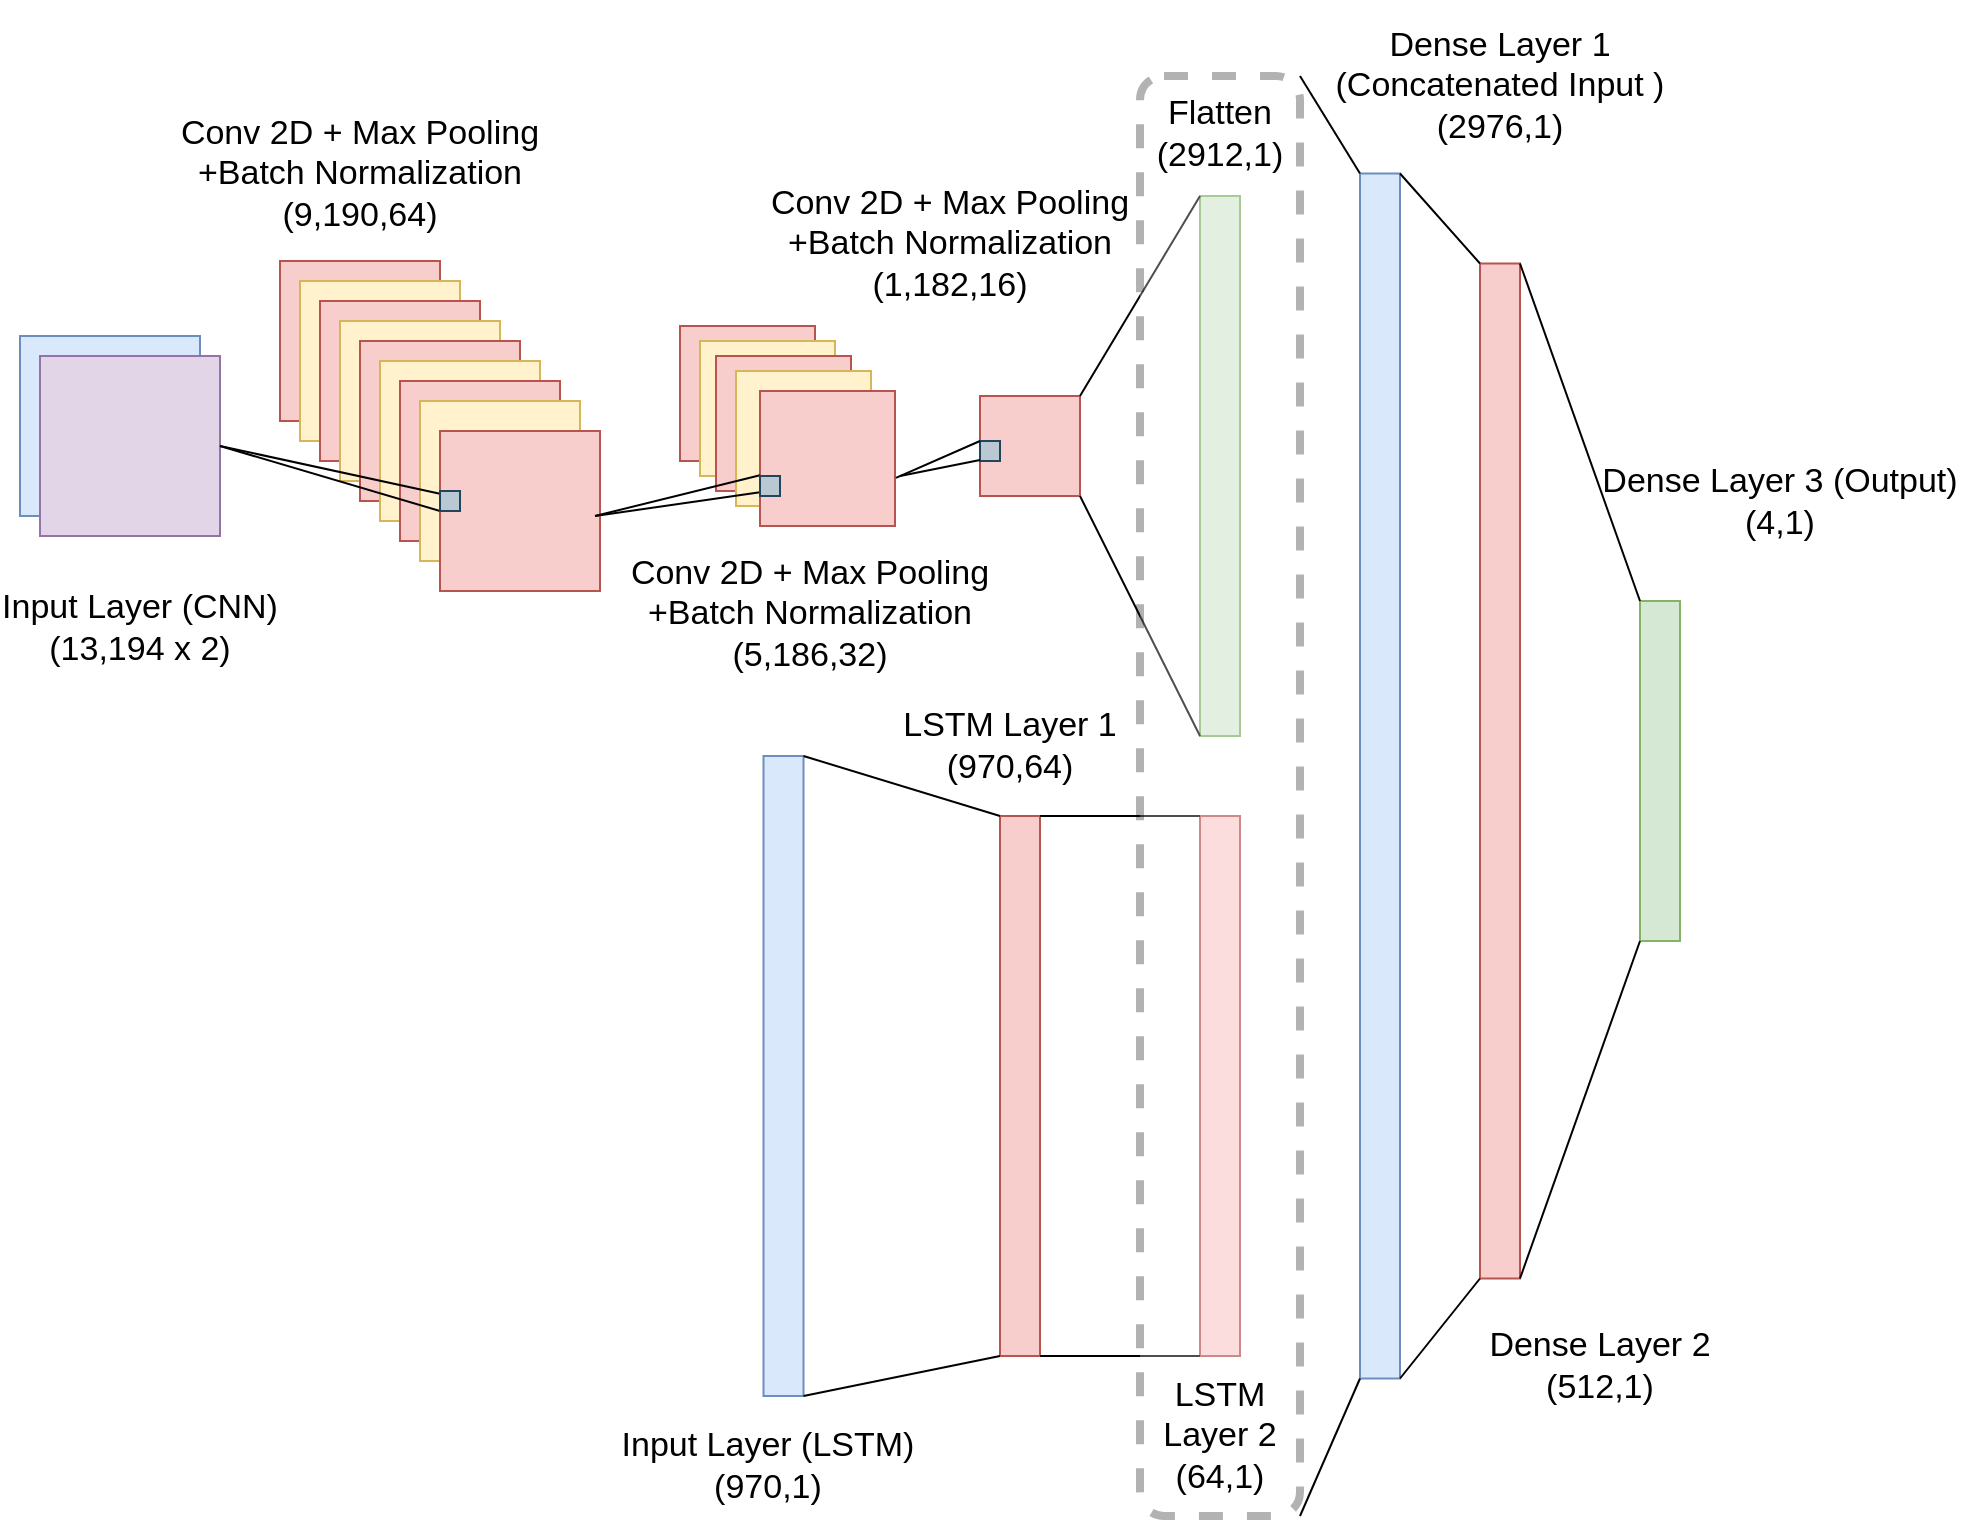 <mxfile compressed="false" version="14.8.6" type="github"><diagram id="HRz2BaVfYzM14FI6Cr06" name="Page-1"><mxGraphModel dx="2031" dy="2214" grid="1" gridSize="10" guides="1" tooltips="1" connect="1" arrows="1" fold="1" page="1" pageScale="1" pageWidth="850" pageHeight="1100" math="0" shadow="0"><root><mxCell id="0"/><mxCell id="1" parent="0"/><mxCell id="ROyDRAQvj7djIwxt4Fbn-3" value="" style="whiteSpace=wrap;html=1;aspect=fixed;fillColor=#dae8fc;strokeColor=#6c8ebf;" parent="1" vertex="1"><mxGeometry x="10" y="100" width="90" height="90" as="geometry"/></mxCell><mxCell id="ROyDRAQvj7djIwxt4Fbn-4" value="" style="whiteSpace=wrap;html=1;aspect=fixed;fillColor=#e1d5e7;strokeColor=#9673a6;" parent="1" vertex="1"><mxGeometry x="20" y="110" width="90" height="90" as="geometry"/></mxCell><mxCell id="ROyDRAQvj7djIwxt4Fbn-5" value="" style="rounded=0;whiteSpace=wrap;html=1;fillColor=#f8cecc;strokeColor=#b85450;" parent="1" vertex="1"><mxGeometry x="500" y="340" width="20" height="270" as="geometry"/></mxCell><mxCell id="ROyDRAQvj7djIwxt4Fbn-7" value="" style="whiteSpace=wrap;html=1;aspect=fixed;fillColor=#f8cecc;strokeColor=#b85450;" parent="1" vertex="1"><mxGeometry x="140" y="62.5" width="80" height="80" as="geometry"/></mxCell><mxCell id="ROyDRAQvj7djIwxt4Fbn-8" value="" style="whiteSpace=wrap;html=1;aspect=fixed;fillColor=#fff2cc;strokeColor=#d6b656;" parent="1" vertex="1"><mxGeometry x="150" y="72.5" width="80" height="80" as="geometry"/></mxCell><mxCell id="ROyDRAQvj7djIwxt4Fbn-9" value="" style="whiteSpace=wrap;html=1;aspect=fixed;fillColor=#f8cecc;strokeColor=#b85450;" parent="1" vertex="1"><mxGeometry x="160" y="82.5" width="80" height="80" as="geometry"/></mxCell><mxCell id="ROyDRAQvj7djIwxt4Fbn-10" value="" style="whiteSpace=wrap;html=1;aspect=fixed;fillColor=#fff2cc;strokeColor=#d6b656;" parent="1" vertex="1"><mxGeometry x="170" y="92.5" width="80" height="80" as="geometry"/></mxCell><mxCell id="ROyDRAQvj7djIwxt4Fbn-11" value="" style="whiteSpace=wrap;html=1;aspect=fixed;fillColor=#f8cecc;strokeColor=#b85450;" parent="1" vertex="1"><mxGeometry x="180" y="102.5" width="80" height="80" as="geometry"/></mxCell><mxCell id="ROyDRAQvj7djIwxt4Fbn-12" value="" style="whiteSpace=wrap;html=1;aspect=fixed;fillColor=#fff2cc;strokeColor=#d6b656;" parent="1" vertex="1"><mxGeometry x="190" y="112.5" width="80" height="80" as="geometry"/></mxCell><mxCell id="ROyDRAQvj7djIwxt4Fbn-13" value="" style="whiteSpace=wrap;html=1;aspect=fixed;fillColor=#f8cecc;strokeColor=#b85450;" parent="1" vertex="1"><mxGeometry x="200" y="122.5" width="80" height="80" as="geometry"/></mxCell><mxCell id="ROyDRAQvj7djIwxt4Fbn-14" value="" style="whiteSpace=wrap;html=1;aspect=fixed;fillColor=#fff2cc;strokeColor=#d6b656;" parent="1" vertex="1"><mxGeometry x="210" y="132.5" width="80" height="80" as="geometry"/></mxCell><mxCell id="ROyDRAQvj7djIwxt4Fbn-15" value="" style="whiteSpace=wrap;html=1;aspect=fixed;fillColor=#f8cecc;strokeColor=#b85450;" parent="1" vertex="1"><mxGeometry x="220" y="147.5" width="80" height="80" as="geometry"/></mxCell><mxCell id="ROyDRAQvj7djIwxt4Fbn-27" value="" style="whiteSpace=wrap;html=1;aspect=fixed;fillColor=#f8cecc;strokeColor=#b85450;" parent="1" vertex="1"><mxGeometry x="490" y="130" width="50" height="50" as="geometry"/></mxCell><mxCell id="ROyDRAQvj7djIwxt4Fbn-30" value="" style="whiteSpace=wrap;html=1;aspect=fixed;fillColor=#f8cecc;strokeColor=#b85450;" parent="1" vertex="1"><mxGeometry x="340" y="95" width="67.5" height="67.5" as="geometry"/></mxCell><mxCell id="ROyDRAQvj7djIwxt4Fbn-31" value="" style="whiteSpace=wrap;html=1;aspect=fixed;fillColor=#fff2cc;strokeColor=#d6b656;" parent="1" vertex="1"><mxGeometry x="350" y="102.5" width="67.5" height="67.5" as="geometry"/></mxCell><mxCell id="ROyDRAQvj7djIwxt4Fbn-32" value="" style="whiteSpace=wrap;html=1;aspect=fixed;fillColor=#f8cecc;strokeColor=#b85450;" parent="1" vertex="1"><mxGeometry x="358" y="110" width="67.5" height="67.5" as="geometry"/></mxCell><mxCell id="ROyDRAQvj7djIwxt4Fbn-33" value="" style="whiteSpace=wrap;html=1;aspect=fixed;fillColor=#fff2cc;strokeColor=#d6b656;" parent="1" vertex="1"><mxGeometry x="368" y="117.5" width="67.5" height="67.5" as="geometry"/></mxCell><mxCell id="ROyDRAQvj7djIwxt4Fbn-37" value="" style="whiteSpace=wrap;html=1;aspect=fixed;fillColor=#f8cecc;strokeColor=#b85450;" parent="1" vertex="1"><mxGeometry x="380" y="127.5" width="67.5" height="67.5" as="geometry"/></mxCell><mxCell id="ROyDRAQvj7djIwxt4Fbn-39" value="" style="rounded=0;whiteSpace=wrap;html=1;fillColor=#d5e8d4;strokeColor=#82b366;" parent="1" vertex="1"><mxGeometry x="600" y="30" width="20" height="270" as="geometry"/></mxCell><mxCell id="ROyDRAQvj7djIwxt4Fbn-40" value="" style="rounded=0;whiteSpace=wrap;html=1;fillColor=#dae8fc;strokeColor=#6c8ebf;" parent="1" vertex="1"><mxGeometry x="381.75" y="310" width="20" height="320" as="geometry"/></mxCell><mxCell id="ROyDRAQvj7djIwxt4Fbn-41" value="" style="rounded=0;whiteSpace=wrap;html=1;fillColor=#f8cecc;strokeColor=#b85450;" parent="1" vertex="1"><mxGeometry x="600" y="340" width="20" height="270" as="geometry"/></mxCell><mxCell id="ROyDRAQvj7djIwxt4Fbn-42" value="" style="rounded=0;whiteSpace=wrap;html=1;fillColor=#dae8fc;strokeColor=#6c8ebf;" parent="1" vertex="1"><mxGeometry x="680" y="18.75" width="20" height="602.5" as="geometry"/></mxCell><mxCell id="ROyDRAQvj7djIwxt4Fbn-43" value="" style="rounded=0;whiteSpace=wrap;html=1;fillColor=#f8cecc;strokeColor=#b85450;" parent="1" vertex="1"><mxGeometry x="740" y="63.75" width="20" height="507.5" as="geometry"/></mxCell><mxCell id="ROyDRAQvj7djIwxt4Fbn-46" value="" style="rounded=0;whiteSpace=wrap;html=1;fillColor=#d5e8d4;strokeColor=#82b366;" parent="1" vertex="1"><mxGeometry x="820" y="232.5" width="20" height="170" as="geometry"/></mxCell><mxCell id="ROyDRAQvj7djIwxt4Fbn-50" value="" style="endArrow=none;html=1;entryX=1;entryY=0.5;entryDx=0;entryDy=0;" parent="1" source="ROyDRAQvj7djIwxt4Fbn-15" target="ROyDRAQvj7djIwxt4Fbn-4" edge="1"><mxGeometry width="50" height="50" relative="1" as="geometry"><mxPoint x="410" y="370" as="sourcePoint"/><mxPoint x="450" y="340" as="targetPoint"/></mxGeometry></mxCell><mxCell id="ROyDRAQvj7djIwxt4Fbn-51" value="" style="endArrow=none;html=1;entryX=1;entryY=0.5;entryDx=0;entryDy=0;exitX=0;exitY=0.5;exitDx=0;exitDy=0;" parent="1" source="ROyDRAQvj7djIwxt4Fbn-15" target="ROyDRAQvj7djIwxt4Fbn-4" edge="1"><mxGeometry width="50" height="50" relative="1" as="geometry"><mxPoint x="220" y="310" as="sourcePoint"/><mxPoint x="110" y="290" as="targetPoint"/></mxGeometry></mxCell><mxCell id="ROyDRAQvj7djIwxt4Fbn-52" value="" style="whiteSpace=wrap;html=1;aspect=fixed;fillColor=#bac8d3;strokeColor=#23445d;" parent="1" vertex="1"><mxGeometry x="220" y="177.5" width="10" height="10" as="geometry"/></mxCell><mxCell id="ROyDRAQvj7djIwxt4Fbn-53" value="" style="endArrow=none;html=1;entryX=1;entryY=0.5;entryDx=0;entryDy=0;" parent="1" source="ROyDRAQvj7djIwxt4Fbn-37" edge="1"><mxGeometry width="50" height="50" relative="1" as="geometry"><mxPoint x="407.5" y="213.833" as="sourcePoint"/><mxPoint x="297.5" y="190" as="targetPoint"/></mxGeometry></mxCell><mxCell id="ROyDRAQvj7djIwxt4Fbn-54" value="" style="endArrow=none;html=1;entryX=1;entryY=0.5;entryDx=0;entryDy=0;exitX=0;exitY=0.75;exitDx=0;exitDy=0;" parent="1" source="ROyDRAQvj7djIwxt4Fbn-37" edge="1"><mxGeometry width="50" height="50" relative="1" as="geometry"><mxPoint x="407.5" y="213.833" as="sourcePoint"/><mxPoint x="297.5" y="190" as="targetPoint"/></mxGeometry></mxCell><mxCell id="ROyDRAQvj7djIwxt4Fbn-55" value="" style="whiteSpace=wrap;html=1;aspect=fixed;fillColor=#bac8d3;strokeColor=#23445d;" parent="1" vertex="1"><mxGeometry x="380" y="170" width="10" height="10" as="geometry"/></mxCell><mxCell id="ROyDRAQvj7djIwxt4Fbn-56" value="" style="whiteSpace=wrap;html=1;aspect=fixed;fillColor=#bac8d3;strokeColor=#23445d;" parent="1" vertex="1"><mxGeometry x="490" y="152.5" width="10" height="10" as="geometry"/></mxCell><mxCell id="ROyDRAQvj7djIwxt4Fbn-57" value="" style="endArrow=none;html=1;exitX=0;exitY=0.64;exitDx=0;exitDy=0;exitPerimeter=0;" parent="1" source="ROyDRAQvj7djIwxt4Fbn-27" edge="1"><mxGeometry width="50" height="50" relative="1" as="geometry"><mxPoint x="200" y="390" as="sourcePoint"/><mxPoint x="450" y="170" as="targetPoint"/></mxGeometry></mxCell><mxCell id="ROyDRAQvj7djIwxt4Fbn-59" value="" style="endArrow=none;html=1;exitX=0;exitY=0;exitDx=0;exitDy=0;entryX=1.007;entryY=0.644;entryDx=0;entryDy=0;entryPerimeter=0;" parent="1" source="ROyDRAQvj7djIwxt4Fbn-56" target="ROyDRAQvj7djIwxt4Fbn-37" edge="1"><mxGeometry width="50" height="50" relative="1" as="geometry"><mxPoint x="510" y="182" as="sourcePoint"/><mxPoint x="470" y="190" as="targetPoint"/></mxGeometry></mxCell><mxCell id="ROyDRAQvj7djIwxt4Fbn-60" value="" style="endArrow=none;html=1;entryX=1;entryY=0;entryDx=0;entryDy=0;exitX=0;exitY=0;exitDx=0;exitDy=0;" parent="1" source="ROyDRAQvj7djIwxt4Fbn-39" target="ROyDRAQvj7djIwxt4Fbn-27" edge="1"><mxGeometry width="50" height="50" relative="1" as="geometry"><mxPoint x="400" y="390" as="sourcePoint"/><mxPoint x="450" y="340" as="targetPoint"/></mxGeometry></mxCell><mxCell id="ROyDRAQvj7djIwxt4Fbn-61" value="" style="endArrow=none;html=1;entryX=1;entryY=1;entryDx=0;entryDy=0;exitX=0;exitY=1;exitDx=0;exitDy=0;" parent="1" source="ROyDRAQvj7djIwxt4Fbn-39" target="ROyDRAQvj7djIwxt4Fbn-27" edge="1"><mxGeometry width="50" height="50" relative="1" as="geometry"><mxPoint x="400" y="390" as="sourcePoint"/><mxPoint x="450" y="340" as="targetPoint"/></mxGeometry></mxCell><mxCell id="ROyDRAQvj7djIwxt4Fbn-62" value="" style="endArrow=none;html=1;exitX=1;exitY=0;exitDx=0;exitDy=0;entryX=0;entryY=0;entryDx=0;entryDy=0;" parent="1" source="ROyDRAQvj7djIwxt4Fbn-40" target="ROyDRAQvj7djIwxt4Fbn-5" edge="1"><mxGeometry width="50" height="50" relative="1" as="geometry"><mxPoint x="400" y="390" as="sourcePoint"/><mxPoint x="450" y="340" as="targetPoint"/></mxGeometry></mxCell><mxCell id="ROyDRAQvj7djIwxt4Fbn-63" value="" style="endArrow=none;html=1;exitX=1;exitY=1;exitDx=0;exitDy=0;entryX=0;entryY=1;entryDx=0;entryDy=0;" parent="1" source="ROyDRAQvj7djIwxt4Fbn-40" target="ROyDRAQvj7djIwxt4Fbn-5" edge="1"><mxGeometry width="50" height="50" relative="1" as="geometry"><mxPoint x="410" y="320" as="sourcePoint"/><mxPoint x="510" y="350.0" as="targetPoint"/></mxGeometry></mxCell><mxCell id="ROyDRAQvj7djIwxt4Fbn-64" value="" style="endArrow=none;html=1;exitX=1;exitY=0;exitDx=0;exitDy=0;entryX=0;entryY=0;entryDx=0;entryDy=0;" parent="1" source="ROyDRAQvj7djIwxt4Fbn-5" target="ROyDRAQvj7djIwxt4Fbn-41" edge="1"><mxGeometry width="50" height="50" relative="1" as="geometry"><mxPoint x="420" y="330" as="sourcePoint"/><mxPoint x="520" y="360.0" as="targetPoint"/></mxGeometry></mxCell><mxCell id="ROyDRAQvj7djIwxt4Fbn-65" value="" style="endArrow=none;html=1;exitX=1;exitY=1;exitDx=0;exitDy=0;entryX=0;entryY=1;entryDx=0;entryDy=0;" parent="1" source="ROyDRAQvj7djIwxt4Fbn-5" target="ROyDRAQvj7djIwxt4Fbn-41" edge="1"><mxGeometry width="50" height="50" relative="1" as="geometry"><mxPoint x="430" y="340" as="sourcePoint"/><mxPoint x="530" y="370.0" as="targetPoint"/></mxGeometry></mxCell><mxCell id="ROyDRAQvj7djIwxt4Fbn-66" value="" style="endArrow=none;html=1;exitX=1;exitY=0;exitDx=0;exitDy=0;entryX=0;entryY=0;entryDx=0;entryDy=0;" parent="1" source="ROyDRAQvj7djIwxt4Fbn-42" target="ROyDRAQvj7djIwxt4Fbn-43" edge="1"><mxGeometry width="50" height="50" relative="1" as="geometry"><mxPoint x="440" y="341.25" as="sourcePoint"/><mxPoint x="540" y="371.25" as="targetPoint"/></mxGeometry></mxCell><mxCell id="ROyDRAQvj7djIwxt4Fbn-67" value="" style="endArrow=none;html=1;exitX=1;exitY=1;exitDx=0;exitDy=0;entryX=0;entryY=1;entryDx=0;entryDy=0;" parent="1" source="ROyDRAQvj7djIwxt4Fbn-42" target="ROyDRAQvj7djIwxt4Fbn-43" edge="1"><mxGeometry width="50" height="50" relative="1" as="geometry"><mxPoint x="450" y="351.25" as="sourcePoint"/><mxPoint x="550" y="381.25" as="targetPoint"/></mxGeometry></mxCell><mxCell id="ROyDRAQvj7djIwxt4Fbn-70" value="" style="endArrow=none;html=1;exitX=1;exitY=1;exitDx=0;exitDy=0;entryX=0;entryY=1;entryDx=0;entryDy=0;" parent="1" source="ROyDRAQvj7djIwxt4Fbn-43" target="ROyDRAQvj7djIwxt4Fbn-46" edge="1"><mxGeometry width="50" height="50" relative="1" as="geometry"><mxPoint x="810" y="541.25" as="sourcePoint"/><mxPoint x="580" y="411.25" as="targetPoint"/></mxGeometry></mxCell><mxCell id="ROyDRAQvj7djIwxt4Fbn-71" value="" style="endArrow=none;html=1;entryX=1;entryY=0;entryDx=0;entryDy=0;exitX=0;exitY=0;exitDx=0;exitDy=0;" parent="1" source="ROyDRAQvj7djIwxt4Fbn-46" target="ROyDRAQvj7djIwxt4Fbn-43" edge="1"><mxGeometry width="50" height="50" relative="1" as="geometry"><mxPoint x="850" y="231.25" as="sourcePoint"/><mxPoint x="812" y="116.102" as="targetPoint"/></mxGeometry></mxCell><mxCell id="ROyDRAQvj7djIwxt4Fbn-109" value="" style="rounded=1;whiteSpace=wrap;html=1;opacity=30;shadow=0;sketch=0;glass=0;dashed=1;strokeWidth=4;" parent="1" vertex="1"><mxGeometry x="570" y="-30" width="80" height="720" as="geometry"/></mxCell><mxCell id="ROyDRAQvj7djIwxt4Fbn-110" value="" style="endArrow=none;html=1;entryX=0;entryY=0;entryDx=0;entryDy=0;exitX=1;exitY=0;exitDx=0;exitDy=0;" parent="1" source="ROyDRAQvj7djIwxt4Fbn-109" target="ROyDRAQvj7djIwxt4Fbn-42" edge="1"><mxGeometry width="50" height="50" relative="1" as="geometry"><mxPoint x="400" y="390" as="sourcePoint"/><mxPoint x="450" y="340" as="targetPoint"/></mxGeometry></mxCell><mxCell id="ROyDRAQvj7djIwxt4Fbn-111" value="" style="endArrow=none;html=1;entryX=0;entryY=1;entryDx=0;entryDy=0;exitX=1;exitY=1;exitDx=0;exitDy=0;" parent="1" source="ROyDRAQvj7djIwxt4Fbn-109" target="ROyDRAQvj7djIwxt4Fbn-42" edge="1"><mxGeometry width="50" height="50" relative="1" as="geometry"><mxPoint x="630" y="630" as="sourcePoint"/><mxPoint x="450" y="340" as="targetPoint"/></mxGeometry></mxCell><mxCell id="ROyDRAQvj7djIwxt4Fbn-112" value="&lt;p style=&quot;line-height: 110%&quot;&gt;&lt;/p&gt;&lt;div style=&quot;font-size: 17px&quot;&gt;&lt;font style=&quot;font-size: 17px&quot;&gt;Input Layer (CNN)&lt;br&gt;&lt;/font&gt;&lt;/div&gt;&lt;div style=&quot;font-size: 17px&quot;&gt;&lt;font style=&quot;font-size: 17px&quot;&gt;(13,194 x 2)&lt;br&gt;&lt;/font&gt;&lt;/div&gt;&lt;p&gt;&lt;/p&gt;" style="text;html=1;strokeColor=none;fillColor=none;align=center;verticalAlign=middle;whiteSpace=wrap;rounded=0;shadow=0;glass=0;sketch=0;opacity=30;" parent="1" vertex="1"><mxGeometry y="212.5" width="140" height="67.5" as="geometry"/></mxCell><mxCell id="ROyDRAQvj7djIwxt4Fbn-113" value="&lt;p style=&quot;line-height: 110%&quot;&gt;&lt;/p&gt;&lt;div style=&quot;font-size: 17px&quot;&gt;&lt;font style=&quot;font-size: 17px&quot;&gt;Conv 2D + Max Pooling +Batch Normalization&lt;br&gt;&lt;/font&gt;&lt;/div&gt;&lt;div style=&quot;font-size: 17px&quot;&gt;&lt;font style=&quot;font-size: 17px&quot;&gt;(5,186,32)&lt;br&gt;&lt;/font&gt;&lt;/div&gt;&lt;p&gt;&lt;/p&gt;" style="text;html=1;strokeColor=none;fillColor=none;align=center;verticalAlign=middle;whiteSpace=wrap;rounded=0;shadow=0;glass=0;sketch=0;opacity=30;" parent="1" vertex="1"><mxGeometry x="310" y="200" width="190" height="77.5" as="geometry"/></mxCell><mxCell id="ROyDRAQvj7djIwxt4Fbn-114" value="&lt;p style=&quot;line-height: 110%&quot;&gt;&lt;/p&gt;&lt;div style=&quot;font-size: 17px&quot;&gt;&lt;font style=&quot;font-size: 17px&quot;&gt;Conv 2D + Max Pooling +Batch Normalization&lt;br&gt;&lt;/font&gt;&lt;/div&gt;&lt;div style=&quot;font-size: 17px&quot;&gt;&lt;font style=&quot;font-size: 17px&quot;&gt;(9,190,64)&lt;br&gt;&lt;/font&gt;&lt;/div&gt;&lt;p&gt;&lt;/p&gt;" style="text;html=1;strokeColor=none;fillColor=none;align=center;verticalAlign=middle;whiteSpace=wrap;rounded=0;shadow=0;glass=0;sketch=0;opacity=30;" parent="1" vertex="1"><mxGeometry x="85" y="-20" width="190" height="77.5" as="geometry"/></mxCell><mxCell id="ROyDRAQvj7djIwxt4Fbn-115" value="&lt;p style=&quot;line-height: 110%&quot;&gt;&lt;/p&gt;&lt;div style=&quot;font-size: 17px&quot;&gt;&lt;font style=&quot;font-size: 17px&quot;&gt;Conv 2D + Max Pooling +Batch Normalization&lt;br&gt;&lt;/font&gt;&lt;/div&gt;&lt;div style=&quot;font-size: 17px&quot;&gt;&lt;font style=&quot;font-size: 17px&quot;&gt;(1,182,16)&lt;br&gt;&lt;/font&gt;&lt;/div&gt;&lt;p&gt;&lt;/p&gt;" style="text;html=1;strokeColor=none;fillColor=none;align=center;verticalAlign=middle;whiteSpace=wrap;rounded=0;shadow=0;glass=0;sketch=0;opacity=30;" parent="1" vertex="1"><mxGeometry x="380" y="15" width="190" height="77.5" as="geometry"/></mxCell><mxCell id="ROyDRAQvj7djIwxt4Fbn-116" value="&lt;p style=&quot;line-height: 110%&quot;&gt;&lt;/p&gt;&lt;div style=&quot;font-size: 17px&quot;&gt;&lt;font style=&quot;font-size: 17px&quot;&gt;Flatten&lt;br&gt;&lt;/font&gt;&lt;/div&gt;&lt;div style=&quot;font-size: 17px&quot;&gt;&lt;font style=&quot;font-size: 17px&quot;&gt;(2912,1)&lt;br&gt;&lt;/font&gt;&lt;/div&gt;&lt;p&gt;&lt;/p&gt;" style="text;html=1;strokeColor=none;fillColor=none;align=center;verticalAlign=middle;whiteSpace=wrap;rounded=0;shadow=0;glass=0;sketch=0;opacity=30;" parent="1" vertex="1"><mxGeometry x="515" y="-21.75" width="190" height="40.5" as="geometry"/></mxCell><mxCell id="ROyDRAQvj7djIwxt4Fbn-117" value="&lt;p style=&quot;line-height: 110%&quot;&gt;&lt;/p&gt;&lt;div style=&quot;font-size: 17px&quot;&gt;Input Layer (LSTM)&lt;font style=&quot;font-size: 17px&quot;&gt;&lt;br&gt;&lt;/font&gt;&lt;/div&gt;&lt;div style=&quot;font-size: 17px&quot;&gt;&lt;font style=&quot;font-size: 17px&quot;&gt;(970,1)&lt;br&gt;&lt;/font&gt;&lt;/div&gt;&lt;p&gt;&lt;/p&gt;" style="text;html=1;strokeColor=none;fillColor=none;align=center;verticalAlign=middle;whiteSpace=wrap;rounded=0;shadow=0;glass=0;sketch=0;opacity=30;" parent="1" vertex="1"><mxGeometry x="288.75" y="640" width="190" height="50" as="geometry"/></mxCell><mxCell id="ROyDRAQvj7djIwxt4Fbn-118" value="&lt;p style=&quot;line-height: 110%&quot;&gt;&lt;/p&gt;&lt;div style=&quot;font-size: 17px&quot;&gt;LSTM Layer 1&lt;font style=&quot;font-size: 17px&quot;&gt;&lt;br&gt;&lt;/font&gt;&lt;/div&gt;&lt;div style=&quot;font-size: 17px&quot;&gt;&lt;font style=&quot;font-size: 17px&quot;&gt;(970,64)&lt;br&gt;&lt;/font&gt;&lt;/div&gt;&lt;p&gt;&lt;/p&gt;" style="text;html=1;strokeColor=none;fillColor=none;align=center;verticalAlign=middle;whiteSpace=wrap;rounded=0;shadow=0;glass=0;sketch=0;opacity=30;" parent="1" vertex="1"><mxGeometry x="410" y="280" width="190" height="50" as="geometry"/></mxCell><mxCell id="ROyDRAQvj7djIwxt4Fbn-120" value="&lt;p style=&quot;line-height: 110%&quot;&gt;&lt;/p&gt;&lt;div style=&quot;font-size: 17px&quot;&gt;LSTM Layer 2&lt;font style=&quot;font-size: 17px&quot;&gt;&lt;br&gt;&lt;/font&gt;&lt;/div&gt;&lt;div style=&quot;font-size: 17px&quot;&gt;&lt;font style=&quot;font-size: 17px&quot;&gt;(64,1)&lt;br&gt;&lt;/font&gt;&lt;/div&gt;&lt;p&gt;&lt;/p&gt;" style="text;html=1;strokeColor=none;fillColor=none;align=center;verticalAlign=middle;whiteSpace=wrap;rounded=0;shadow=0;glass=0;sketch=0;opacity=30;" parent="1" vertex="1"><mxGeometry x="565" y="620" width="90" height="60" as="geometry"/></mxCell><mxCell id="ROyDRAQvj7djIwxt4Fbn-123" value="&lt;p style=&quot;line-height: 110%&quot;&gt;&lt;/p&gt;&lt;div style=&quot;font-size: 17px&quot;&gt;Dense Layer 1&lt;font style=&quot;font-size: 17px&quot;&gt;&lt;br&gt;&lt;/font&gt;&lt;/div&gt;&lt;div style=&quot;font-size: 17px&quot;&gt;&lt;font style=&quot;font-size: 17px&quot;&gt;(Concatenated Input )&lt;br&gt;&lt;/font&gt;&lt;/div&gt;&lt;div style=&quot;font-size: 17px&quot;&gt;&lt;font style=&quot;font-size: 17px&quot;&gt;(2976,1)&lt;br&gt;&lt;/font&gt;&lt;/div&gt;&lt;p&gt;&lt;/p&gt;" style="text;html=1;strokeColor=none;fillColor=none;align=center;verticalAlign=middle;whiteSpace=wrap;rounded=0;shadow=0;glass=0;sketch=0;opacity=30;" parent="1" vertex="1"><mxGeometry x="660" y="-50" width="180" height="50" as="geometry"/></mxCell><mxCell id="ROyDRAQvj7djIwxt4Fbn-124" value="&lt;p style=&quot;line-height: 110%&quot;&gt;&lt;/p&gt;&lt;div style=&quot;font-size: 17px&quot;&gt;Dense Layer 2&lt;font style=&quot;font-size: 17px&quot;&gt;&lt;br&gt;&lt;/font&gt;&lt;/div&gt;&lt;div style=&quot;font-size: 17px&quot;&gt;&lt;font style=&quot;font-size: 17px&quot;&gt;(512,1)&lt;br&gt;&lt;/font&gt;&lt;/div&gt;&lt;p&gt;&lt;/p&gt;" style="text;html=1;strokeColor=none;fillColor=none;align=center;verticalAlign=middle;whiteSpace=wrap;rounded=0;shadow=0;glass=0;sketch=0;opacity=30;" parent="1" vertex="1"><mxGeometry x="710" y="590" width="180" height="50" as="geometry"/></mxCell><mxCell id="ROyDRAQvj7djIwxt4Fbn-125" value="&lt;p style=&quot;line-height: 110%&quot;&gt;&lt;/p&gt;&lt;div style=&quot;font-size: 17px&quot;&gt;Dense Layer 3 (Output)&lt;font style=&quot;font-size: 17px&quot;&gt;&lt;br&gt;&lt;/font&gt;&lt;/div&gt;&lt;div style=&quot;font-size: 17px&quot;&gt;&lt;font style=&quot;font-size: 17px&quot;&gt;(4,1)&lt;br&gt;&lt;/font&gt;&lt;/div&gt;&lt;p&gt;&lt;/p&gt;" style="text;html=1;strokeColor=none;fillColor=none;align=center;verticalAlign=middle;whiteSpace=wrap;rounded=0;shadow=0;glass=0;sketch=0;opacity=30;" parent="1" vertex="1"><mxGeometry x="800" y="157.5" width="180" height="50" as="geometry"/></mxCell></root></mxGraphModel></diagram></mxfile>